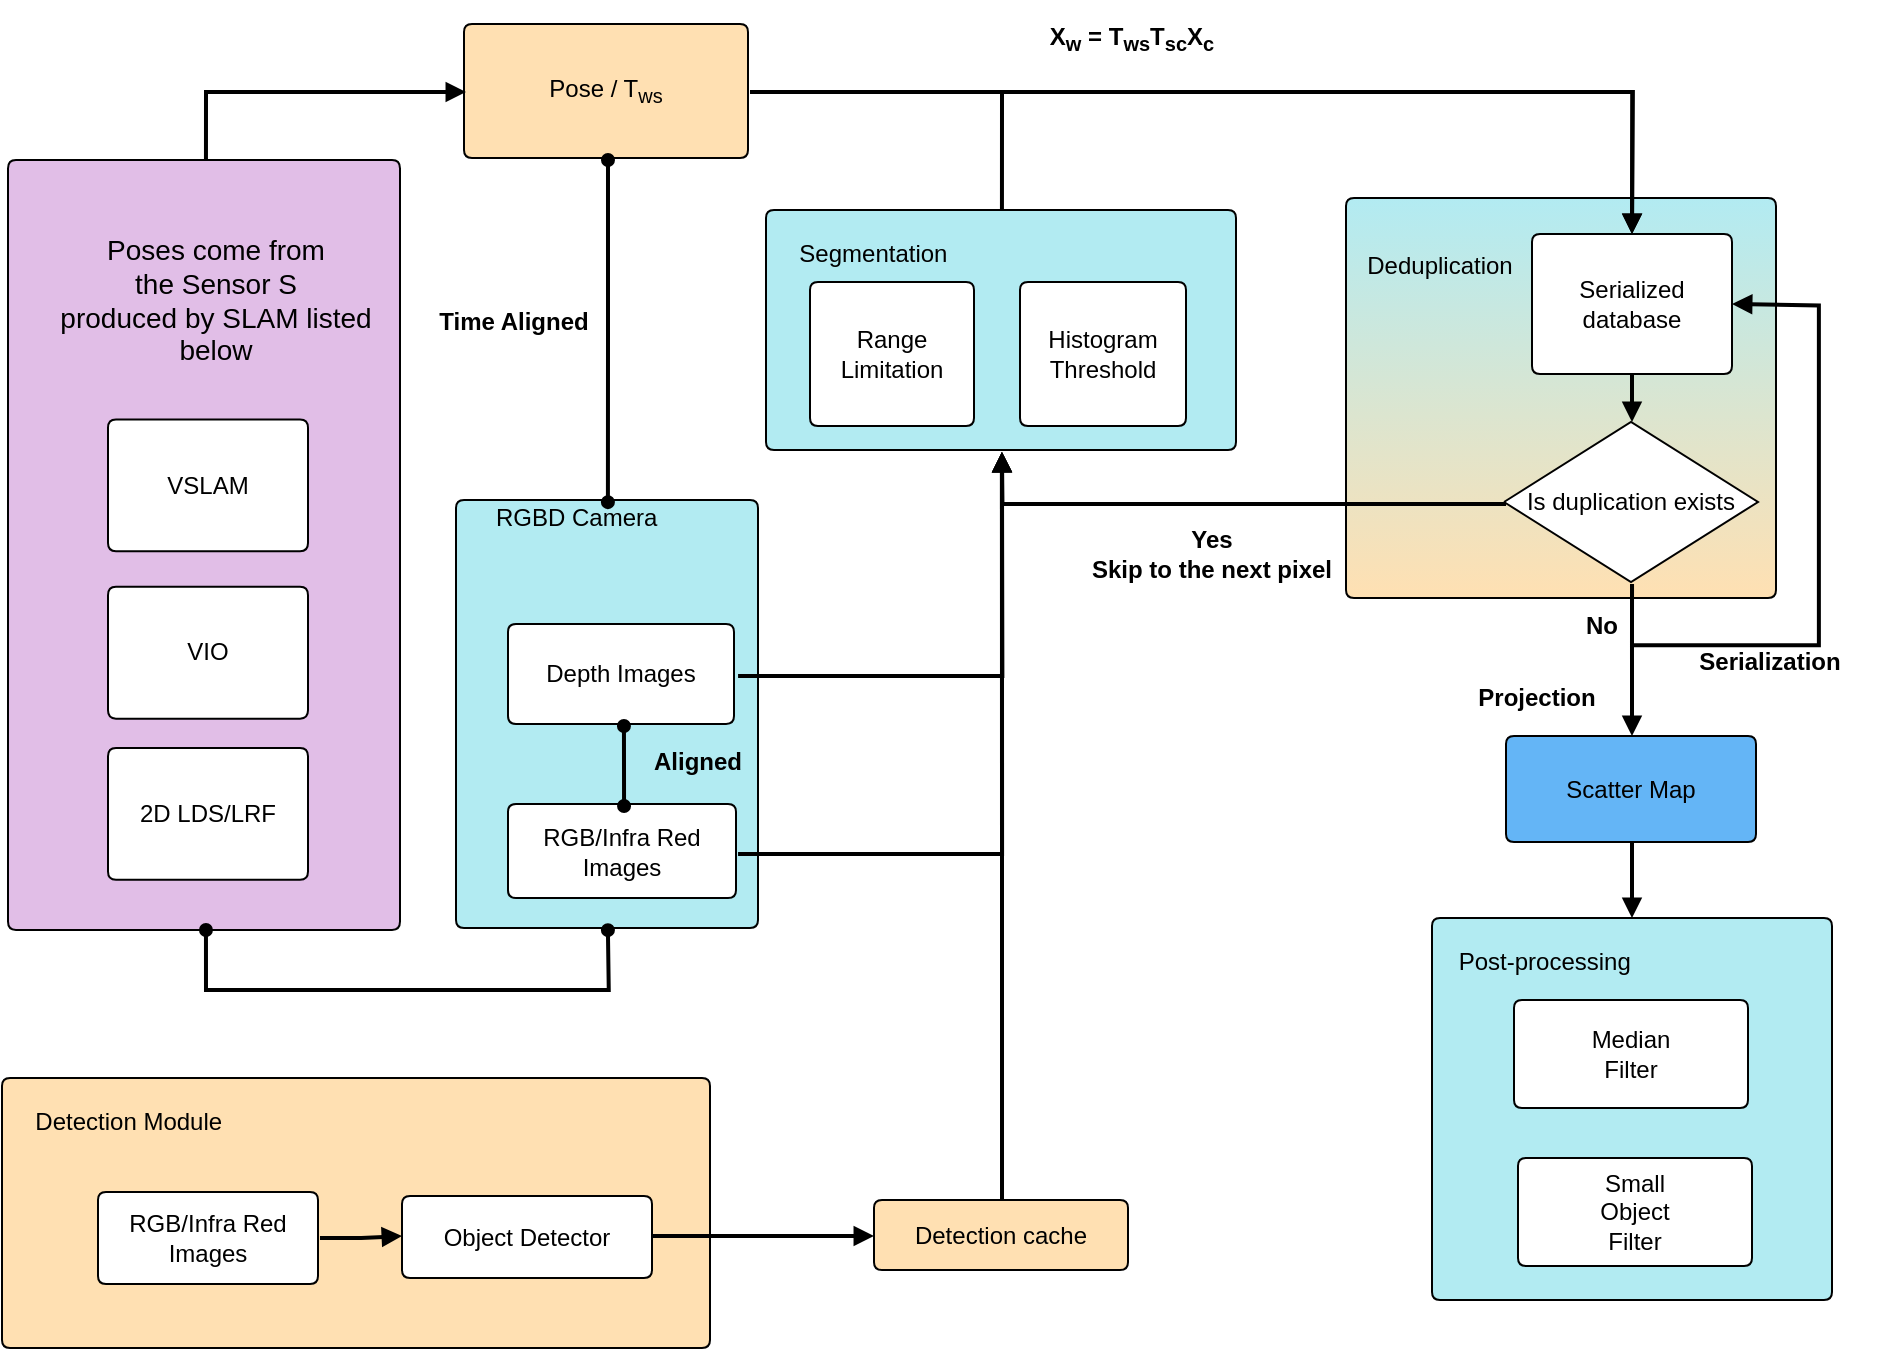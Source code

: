 <mxfile version="21.3.8" type="github">
  <diagram name="Page-1" id="MHnDPAXIs0dF89etuGN6">
    <mxGraphModel dx="1362" dy="736" grid="1" gridSize="10" guides="1" tooltips="1" connect="1" arrows="1" fold="1" page="1" pageScale="1" pageWidth="850" pageHeight="1100" math="0" shadow="0">
      <root>
        <mxCell id="0" />
        <mxCell id="1" parent="0" />
        <UserObject label="&lt;div style=&quot;font-size: 1px&quot;&gt;&lt;p style=&quot;text-align:left;margin-left:0;margin-right:0;margin-top:0px;margin-bottom:0px;text-indent:0;vertical-align:middle;direction:ltr;&quot;&gt;&lt;font style=&quot;font-size:12px;font-family:0;color:#000000;direction:ltr;letter-spacing:0px;line-height:120%;opacity:1&quot;&gt;&amp;nbsp;&lt;/font&gt;&lt;/p&gt;&lt;p style=&quot;text-align:left;margin-left:0;margin-right:0;margin-top:0px;margin-bottom:0px;text-indent:0;vertical-align:middle;direction:ltr;&quot;&gt;&lt;font style=&quot;font-size:12px;font-family:0;color:#000000;direction:ltr;letter-spacing:0px;line-height:120%;opacity:1&quot;&gt;&amp;nbsp; &amp;nbsp; &amp;nbsp;Detection Module&lt;br&gt;&lt;br&gt;&lt;/font&gt;&lt;font style=&quot;font-size:12px;font-family:0;color:#000000;direction:ltr;letter-spacing:0px;line-height:120%;opacity:1&quot;&gt;&lt;br&gt;&lt;br&gt;&lt;/font&gt;&lt;font style=&quot;font-size:12px;font-family:0;color:#000000;direction:ltr;letter-spacing:0px;line-height:120%;opacity:1&quot;&gt;&lt;br&gt;&lt;br&gt;&lt;/font&gt;&lt;font style=&quot;font-size:12px;font-family:0;color:#000000;direction:ltr;letter-spacing:0px;line-height:120%;opacity:1&quot;&gt;&lt;br&gt;&lt;br&gt;&lt;/font&gt;&lt;font style=&quot;font-size:12px;font-family:0;color:#000000;direction:ltr;letter-spacing:0px;line-height:120%;opacity:1&quot;&gt;&lt;br&gt;&lt;br&gt;&lt;/font&gt;&lt;font style=&quot;font-size:12px;font-family:0;color:#000000;direction:ltr;letter-spacing:0px;line-height:120%;opacity:1&quot;&gt;&lt;br&gt;&lt;/font&gt;&lt;/p&gt;&lt;/div&gt;" tags="Background" id="dMqCkbxQX9WPjUqtz7nc-57">
          <mxCell style="verticalAlign=middle;align=left;overflow=width;vsdxID=1;fillColor=#FFE0B2;gradientColor=none;shape=stencil(lVLRDoIwDPyavS5bZwSeEf+DhCGLyHCA4t/LLMIGBONbr73url2JiJsirSUB1rRGX+VTZW1BxIkAqKqQRrVDRERCRJxrIy9Gd1WGuE4t00Y3/bAv9NjHbAewFyKg0fGTOCP33qWZ5XKf7MMeEHLKxUgAlzC+VarK0Y1CGgaeNtsR5uyH9FSH7UF88Zk+mgkoO/wjPyW+BtxxFp62Hcy72mTvL34lv5h+NY8vvv/nQzAfS67KEm/NrS+Pa0jhYYrkDQ==);strokeColor=#000000;spacingTop=-3;spacingBottom=-3;spacingLeft=-3;spacingRight=-3;points=[];labelBackgroundColor=none;rounded=0;html=1;whiteSpace=wrap;" vertex="1" parent="1">
            <mxGeometry x="10" y="589" width="354" height="135" as="geometry" />
          </mxCell>
        </UserObject>
        <UserObject label="" tags="Background" id="dMqCkbxQX9WPjUqtz7nc-58">
          <mxCell style="vsdxID=2;fillColor=none;gradientColor=none;points=[];labelBackgroundColor=none;rounded=0;strokeColor=none;html=1;whiteSpace=wrap;" vertex="1" parent="1">
            <mxGeometry x="13" y="130" width="202" height="385" as="geometry" />
          </mxCell>
        </UserObject>
        <mxCell id="dMqCkbxQX9WPjUqtz7nc-59" value="&lt;div style=&quot;font-size: 1px&quot;&gt;&lt;p style=&quot;text-align:center;margin-left:0;margin-right:0;margin-top:0px;margin-bottom:0px;text-indent:0;vertical-align:middle;direction:ltr;&quot;&gt;&lt;font style=&quot;font-size:30px;font-family:0;color:#000000;direction:ltr;letter-spacing:0px;line-height:120%;opacity:1&quot;&gt;&lt;br/&gt;&lt;br/&gt;&lt;/font&gt;&lt;font style=&quot;font-size:30px;font-family:0;color:#000000;direction:ltr;letter-spacing:0px;line-height:120%;opacity:1&quot;&gt;&lt;br/&gt;&lt;br/&gt;&lt;/font&gt;&lt;font style=&quot;font-size:30px;font-family:0;color:#000000;direction:ltr;letter-spacing:0px;line-height:120%;opacity:1&quot;&gt;&lt;br/&gt;&lt;br/&gt;&lt;/font&gt;&lt;font style=&quot;font-size:30px;font-family:0;color:#000000;direction:ltr;letter-spacing:0px;line-height:120%;opacity:1&quot;&gt;&lt;br/&gt;&lt;br/&gt;&lt;/font&gt;&lt;font style=&quot;font-size:30px;font-family:0;color:#000000;direction:ltr;letter-spacing:0px;line-height:120%;opacity:1&quot;&gt;&lt;br/&gt;&lt;br/&gt;&lt;/font&gt;&lt;font style=&quot;font-size:30px;font-family:0;color:#000000;direction:ltr;letter-spacing:0px;line-height:120%;opacity:1&quot;&gt;&lt;br/&gt;&lt;br/&gt;&lt;/font&gt;&lt;font style=&quot;font-size:30px;font-family:0;color:#000000;direction:ltr;letter-spacing:0px;line-height:120%;opacity:1&quot;&gt;&lt;br/&gt;&lt;br/&gt;&lt;/font&gt;&lt;font style=&quot;font-size:30px;font-family:0;color:#000000;direction:ltr;letter-spacing:0px;line-height:120%;opacity:1&quot;&gt;&lt;br/&gt;&lt;br/&gt;&lt;/font&gt;&lt;font style=&quot;font-size:30px;font-family:0;color:#000000;direction:ltr;letter-spacing:0px;line-height:120%;opacity:1&quot;&gt;&lt;br/&gt;&lt;br/&gt;&lt;/font&gt;&lt;font style=&quot;font-size:30px;font-family:0;color:#000000;direction:ltr;letter-spacing:0px;line-height:120%;opacity:1&quot;&gt;...&lt;br/&gt;&lt;br/&gt;&lt;/font&gt;&lt;font style=&quot;font-size:30px;font-family:0;color:#000000;direction:ltr;letter-spacing:0px;line-height:120%;opacity:1&quot;&gt;&lt;br/&gt;&lt;/font&gt;&lt;/p&gt;&lt;/div&gt;" style="verticalAlign=middle;align=center;overflow=width;vsdxID=3;fillColor=#e1bee7;gradientColor=none;shape=stencil(lVLLEoMgDPwargyEg+Vs7X84I1amViw+av++0tgK6jDTWzbZsJsQItKuyltFgHW9NTf11EVfEXEmALqplNX9HBGREZGWxqqrNUNTIG5zx3TR3YzuhQn7mOsA9kLEKZOfxAW5jyEvHJeH5BBOgBAoEwsBfMLyVq0bT1cmVCaBNosIcxaXXutwPEgovtIXMycq+T/yv8TXgD/OxtOhA29Xh+z44nfym+l384Ti8T+fg/VYSl3XeGt+fXtccwoPU2Rv);strokeColor=#000000;spacingTop=-3;spacingBottom=-3;spacingLeft=-3;spacingRight=-3;points=[];labelBackgroundColor=none;rounded=0;html=1;whiteSpace=wrap;" vertex="1" parent="dMqCkbxQX9WPjUqtz7nc-58">
          <mxGeometry width="196" height="385" as="geometry" />
        </mxCell>
        <mxCell id="dMqCkbxQX9WPjUqtz7nc-60" value="&lt;div style=&quot;font-size: 1px&quot;&gt;&lt;p style=&quot;text-align:center;margin-left:0;margin-right:0;margin-top:0px;margin-bottom:0px;text-indent:0;vertical-align:middle;direction:ltr;&quot;&gt;&lt;font style=&quot;font-size:12px;font-family:0;color:#000000;direction:ltr;letter-spacing:0px;line-height:120%;opacity:1&quot;&gt;VSLAM&lt;/font&gt;&lt;/p&gt;&lt;/div&gt;" style="verticalAlign=middle;align=center;overflow=width;vsdxID=4;fillColor=#FFFFFF;gradientColor=none;shape=stencil(lVLRDoMgDPwaXgm0iQnPzv2HiTjJnDjUzf39ZLgJaEj21muv3LWUYD40ZS8JsGE0+iqfqhobgicCoLpGGjUuEcGCYF5rIy9GT13lcF9apo1u+mFfmF0fsx3AXg5lFPkncXbc+1RWlstDcghncBCpECsBfML6Vqs6T1dklPFAmyWEOUtLb3U4HiQU3+irGaSZ+Ef+l/ga8MeJPB068HZ1yE4vficfTb+bJxRP//kSbMdSq7Z1t+bX4+NaUu4wsXgD);strokeColor=#000000;spacingTop=-3;spacingBottom=-3;spacingLeft=-3;spacingRight=-3;points=[];labelBackgroundColor=none;rounded=0;html=1;whiteSpace=wrap;" vertex="1" parent="dMqCkbxQX9WPjUqtz7nc-58">
          <mxGeometry x="50" y="129.728" width="100" height="65.91" as="geometry" />
        </mxCell>
        <mxCell id="dMqCkbxQX9WPjUqtz7nc-61" value="&lt;div style=&quot;font-size: 1px&quot;&gt;&lt;p style=&quot;text-align:center;margin-left:0;margin-right:0;margin-top:0px;margin-bottom:0px;text-indent:0;vertical-align:middle;direction:ltr;&quot;&gt;&lt;font style=&quot;font-size:12px;font-family:0;color:#000000;direction:ltr;letter-spacing:0px;line-height:120%;opacity:1&quot;&gt;VIO&lt;/font&gt;&lt;/p&gt;&lt;/div&gt;" style="verticalAlign=middle;align=center;overflow=width;vsdxID=5;fillColor=#FFFFFF;gradientColor=none;shape=stencil(lVLRDoMgDPwaXgm0iQnPzv2HiTjJnDjUzf39ZLgJaEj21muv3LWUYD40ZS8JsGE0+iqfqhobgicCoLpGGjUuEcGCYF5rIy9GT13lcF9apo1u+mFfmF0fsx3AXg5lFPkncXbc+1RWlstDcghncBCpECsBfML6Vqs6T1dklPFAmyWEOUtLb3U4HiQU3+irGaSZ+Ef+l/ga8MeJPB068HZ1yE4vficfTb+bJxRP//kSbMdSq7Z1t+bX4+NaUu4wsXgD);strokeColor=#000000;spacingTop=-3;spacingBottom=-3;spacingLeft=-3;spacingRight=-3;points=[];labelBackgroundColor=none;rounded=0;html=1;whiteSpace=wrap;" vertex="1" parent="dMqCkbxQX9WPjUqtz7nc-58">
          <mxGeometry x="50" y="213.424" width="100" height="65.91" as="geometry" />
        </mxCell>
        <mxCell id="dMqCkbxQX9WPjUqtz7nc-62" value="&lt;div style=&quot;font-size: 1px&quot;&gt;&lt;p style=&quot;text-align:center;margin-left:0;margin-right:0;margin-top:0px;margin-bottom:0px;text-indent:0;vertical-align:middle;direction:ltr;&quot;&gt;&lt;font style=&quot;font-size:12px;font-family:0;color:#000000;direction:ltr;letter-spacing:0px;line-height:120%;opacity:1&quot;&gt;2D LDS/LRF&lt;/font&gt;&lt;/p&gt;&lt;/div&gt;" style="verticalAlign=middle;align=center;overflow=width;vsdxID=6;fillColor=#FFFFFF;gradientColor=none;shape=stencil(lVLRDoMgDPwaXgm0iQnPzv2HiTjJnDjUzf39ZLgJaEj21muv3LWUYD40ZS8JsGE0+iqfqhobgicCoLpGGjUuEcGCYF5rIy9GT13lcF9apo1u+mFfmF0fsx3AXg5lFPkncXbc+1RWlstDcghncBCpECsBfML6Vqs6T1dklPFAmyWEOUtLb3U4HiQU3+irGaSZ+Ef+l/ga8MeJPB068HZ1yE4vficfTb+bJxRP//kSbMdSq7Z1t+bX4+NaUu4wsXgD);strokeColor=#000000;spacingTop=-3;spacingBottom=-3;spacingLeft=-3;spacingRight=-3;points=[];labelBackgroundColor=none;rounded=0;html=1;whiteSpace=wrap;" vertex="1" parent="dMqCkbxQX9WPjUqtz7nc-58">
          <mxGeometry x="50" y="293.981" width="100" height="65.91" as="geometry" />
        </mxCell>
        <mxCell id="dMqCkbxQX9WPjUqtz7nc-63" value="&lt;div style=&quot;font-size: 1px&quot;&gt;&lt;p style=&quot;text-align:center;margin-left:0;margin-right:0;margin-top:0px;margin-bottom:0px;text-indent:0;vertical-align:middle;direction:ltr;&quot;&gt;&lt;font style=&quot;font-size:14px;font-family:0;color:#000000;direction:ltr;letter-spacing:0px;line-height:120%;opacity:1&quot;&gt;Poses come from&lt;br&gt;&lt;/font&gt;&lt;font style=&quot;font-size:14px;font-family:0;color:#000000;direction:ltr;letter-spacing:0px;line-height:120%;opacity:1&quot;&gt;the Sensor S&lt;br&gt;&lt;/font&gt;&lt;font style=&quot;font-size:14px;font-family:0;color:#000000;direction:ltr;letter-spacing:0px;line-height:120%;opacity:1&quot;&gt;produced by SLAM listed below&lt;/font&gt;&lt;/p&gt;&lt;/div&gt;" style="verticalAlign=middle;align=center;overflow=width;vsdxID=7;fillColor=none;gradientColor=none;shape=stencil(nZBLDoAgDAVP0z3SIyjeg0SURgWD+Lu9EGL8xBW7N828Ji1gOWs5KeBs9s72aqPGa8AKOCejlSMfEqAALFvrVOfsYprEk4xmTKNd44Y99VhscHY8qU7iQOYhFixbvfhXzlZfYgj3hQG+54dReh2KEw==);strokeColor=none;strokeWidth=0;spacingTop=-3;spacingBottom=-3;spacingLeft=-3;spacingRight=-3;points=[];labelBackgroundColor=none;rounded=0;html=1;whiteSpace=wrap;" vertex="1" parent="dMqCkbxQX9WPjUqtz7nc-58">
          <mxGeometry x="6" y="29.29" width="196" height="80.71" as="geometry" />
        </mxCell>
        <UserObject label="" tags="Background" id="dMqCkbxQX9WPjUqtz7nc-64">
          <mxCell style="vsdxID=8;fillColor=none;gradientColor=none;points=[];labelBackgroundColor=none;rounded=0;strokeColor=none;html=1;whiteSpace=wrap;" vertex="1" parent="1">
            <mxGeometry x="206" y="62" width="212" height="453" as="geometry" />
          </mxCell>
        </UserObject>
        <mxCell id="dMqCkbxQX9WPjUqtz7nc-65" value="&lt;div style=&quot;font-size: 1px&quot;&gt;&lt;p style=&quot;text-align:left;margin-left:0;margin-right:0;margin-top:0px;margin-bottom:0px;text-indent:0;vertical-align:middle;direction:ltr;&quot;&gt;&lt;br&gt;&lt;/p&gt;&lt;p style=&quot;text-align:left;margin-left:0;margin-right:0;margin-top:0px;margin-bottom:0px;text-indent:0;vertical-align:middle;direction:ltr;&quot;&gt;&lt;font style=&quot;font-size:12px;font-family:0;color:#000000;direction:ltr;letter-spacing:0px;line-height:120%;opacity:1&quot;&gt;&amp;nbsp; &amp;nbsp; &amp;nbsp; RGBD Camera&lt;br&gt;&lt;br&gt;&lt;/font&gt;&lt;font style=&quot;font-size:12px;font-family:0;color:#000000;direction:ltr;letter-spacing:0px;line-height:120%;opacity:1&quot;&gt;&lt;br&gt;&lt;br&gt;&lt;/font&gt;&lt;font style=&quot;font-size:12px;font-family:0;color:#000000;direction:ltr;letter-spacing:0px;line-height:120%;opacity:1&quot;&gt;&lt;br&gt;&lt;br&gt;&lt;/font&gt;&lt;font style=&quot;font-size:12px;font-family:0;color:#000000;direction:ltr;letter-spacing:0px;line-height:120%;opacity:1&quot;&gt;&lt;br&gt;&lt;br&gt;&lt;/font&gt;&lt;font style=&quot;font-size:12px;font-family:0;color:#000000;direction:ltr;letter-spacing:0px;line-height:120%;opacity:1&quot;&gt;&lt;br&gt;&lt;br&gt;&lt;/font&gt;&lt;font style=&quot;font-size:12px;font-family:0;color:#000000;direction:ltr;letter-spacing:0px;line-height:120%;opacity:1&quot;&gt;&lt;br&gt;&lt;br&gt;&lt;/font&gt;&lt;font style=&quot;font-size:12px;font-family:0;color:#000000;direction:ltr;letter-spacing:0px;line-height:120%;opacity:1&quot;&gt;&lt;br&gt;&lt;br&gt;&lt;/font&gt;&lt;font style=&quot;font-size:12px;font-family:0;color:#000000;direction:ltr;letter-spacing:0px;line-height:120%;opacity:1&quot;&gt;&lt;br&gt;&lt;br&gt;&lt;/font&gt;&lt;font style=&quot;font-size:12px;font-family:0;color:#000000;direction:ltr;letter-spacing:0px;line-height:120%;opacity:1&quot;&gt;&lt;br&gt;&lt;br&gt;&lt;/font&gt;&lt;font style=&quot;font-size:12px;font-family:0;color:#000000;direction:ltr;letter-spacing:0px;line-height:120%;opacity:1&quot;&gt;&lt;br&gt;&lt;br&gt;&lt;/font&gt;&lt;font style=&quot;font-size:12px;font-family:0;color:#000000;direction:ltr;letter-spacing:0px;line-height:120%;opacity:1&quot;&gt;&lt;br&gt;&lt;br&gt;&lt;/font&gt;&lt;font style=&quot;font-size:12px;font-family:0;color:#000000;direction:ltr;letter-spacing:0px;line-height:120%;opacity:1&quot;&gt;&lt;br&gt;&lt;/font&gt;&lt;/p&gt;&lt;/div&gt;" style="verticalAlign=middle;align=left;overflow=width;vsdxID=9;fillColor=#b2ebf2;gradientColor=none;shape=stencil(lVLRDoIwDPyavS5bJ4jPqP9BwpBFZDhA8e9lFmUDssS3XnvdXbsSkbZl1kgCrO2MvsqnyruSiCMBUHUpjerGiIgTEWmhjbwY3dc54iazTBvd9MO+MGAfsx3AXog4TeJP4ozce5/llst9sg8HQAg0jiYCuITprUrVju5hT0XkabOAMGdh6bkO24P44jN9MpNQvvtH/pf4GnDHWXjadODsapMdXvxKfjH9ah5fPPznYzAfS6GqCm/NrS+Pa0zhYYrTGw==);strokeColor=#000000;spacingTop=-3;spacingBottom=-3;spacingLeft=-3;spacingRight=-3;points=[];labelBackgroundColor=none;rounded=0;html=1;whiteSpace=wrap;" vertex="1" parent="dMqCkbxQX9WPjUqtz7nc-64">
          <mxGeometry x="31" y="238" width="151" height="214" as="geometry" />
        </mxCell>
        <mxCell id="dMqCkbxQX9WPjUqtz7nc-66" value="&lt;div style=&quot;font-size: 1px&quot;&gt;&lt;p style=&quot;text-align: center; margin: 0px; text-indent: 0px; direction: ltr;&quot;&gt;&lt;font style=&quot;font-size: 12px; color: rgb(0, 0, 0); direction: ltr; letter-spacing: 0px; line-height: 120%; opacity: 1;&quot;&gt;&lt;span style=&quot;vertical-align: middle;&quot;&gt;Pose / T&lt;/span&gt;&lt;sub&gt;ws&lt;/sub&gt;&lt;br&gt;&lt;/font&gt;&lt;/p&gt;&lt;/div&gt;" style="verticalAlign=middle;align=center;overflow=width;vsdxID=10;fillColor=#ffe0b2;gradientColor=none;shape=stencil(fVLbEoIgEP0aXhlYcspns/9wRkwmE0Ms+/uktQR1eNvLWc45yxKR9XXRSQKst0bf5EuVtibiTABUW0uj7BQRkRORVdrIq9FDW2LeFQ7port+uhdGnGNuAtgbs4SmybdwQexjKEqH5SE4TEfAFOiJzwDwAfNbjWo93vRIeRpwswgxZ3HqpQ/7RkLyBT6LOVAW872h/xd+Anw7K027Crxd7aLji9/Qr9xv/ITk8T+fguVYKtU0eGt+f31cUwkPU+Qf);strokeColor=#000000;spacingTop=-3;spacingBottom=-3;spacingLeft=-3;spacingRight=-3;points=[];labelBackgroundColor=none;rounded=0;html=1;whiteSpace=wrap;" vertex="1" parent="dMqCkbxQX9WPjUqtz7nc-64">
          <mxGeometry x="35" width="142" height="67" as="geometry" />
        </mxCell>
        <mxCell id="dMqCkbxQX9WPjUqtz7nc-67" value="&lt;div style=&quot;font-size: 1px&quot;&gt;&lt;p style=&quot;text-align:center;margin-left:0;margin-right:0;margin-top:0px;margin-bottom:0px;text-indent:0;vertical-align:middle;direction:ltr;&quot;&gt;&lt;font style=&quot;font-size:12px;font-family:0;color:#000000;direction:ltr;letter-spacing:0px;line-height:120%;opacity:1&quot;&gt;RGB/Infra Red&lt;br/&gt;Images&lt;br/&gt;&lt;/font&gt;&lt;/p&gt;&lt;/div&gt;" style="verticalAlign=middle;align=center;overflow=width;vsdxID=11;fillColor=#FFFFFF;gradientColor=none;shape=stencil(lVLRDoIwDPyavS7bikSeEf+DhCGLyHCA4t/LLMoGZIlvvfa6u3YlkHZV3koiWNcbfZVPVfQVgRMRQjWVNKqfIgIZgbTURl6MHpoCcZtbpo1u+mFfGLGP2Q7BXoiOFOJP4ozc+5AXlst9sg9HgRDogc8E4RLmt2rVOLpJTKPE02YBYc7C0ktd7A/iiy/02QyncfSP/C/xNeCOs/K068DZ1S47vPiN/Gr6zTy+ePjPp2A5llLVNd6aW18f15TCw4TsDQ==);strokeColor=#000000;spacingTop=-3;spacingBottom=-3;spacingLeft=-3;spacingRight=-3;points=[];labelBackgroundColor=none;rounded=0;html=1;whiteSpace=wrap;" vertex="1" parent="dMqCkbxQX9WPjUqtz7nc-64">
          <mxGeometry x="57" y="390" width="114" height="47" as="geometry" />
        </mxCell>
        <mxCell id="dMqCkbxQX9WPjUqtz7nc-68" value="&lt;div style=&quot;font-size: 1px&quot;&gt;&lt;p style=&quot;text-align:center;margin-left:0;margin-right:0;margin-top:0px;margin-bottom:0px;text-indent:0;vertical-align:middle;direction:ltr;&quot;&gt;&lt;font style=&quot;font-size:12px;font-family:0;color:#000000;direction:ltr;letter-spacing:0px;line-height:120%;opacity:1&quot;&gt;Depth Images&lt;br/&gt;&lt;/font&gt;&lt;/p&gt;&lt;/div&gt;" style="verticalAlign=middle;align=center;overflow=width;vsdxID=12;fillColor=#FFFFFF;gradientColor=none;shape=stencil(lVLLEoMgDPwargyGPvRs7X84I1amVixia/++0tgK6jDTWzbZsJsQwtOuyltBgHVGq6t4ysJUhJ8IgGwqoaUZI8IzwtNSaXHRqm8KxG1umTa6qYd9YcA+ZjuAvRAdaQKfxBm59z4vLDfyyT4cACGne5gI4BKmt2rZOLrJge5iT5sFhCMWlp7rsD2ILz7TJzNAWfyP/C/xNeCOs/C06cDZ1SY7vPiV/GL61Ty+ePjPx2A+llLWNd6aW18e15jCw+TZGw==);strokeColor=#000000;spacingTop=-3;spacingBottom=-3;spacingLeft=-3;spacingRight=-3;points=[];labelBackgroundColor=none;rounded=0;html=1;whiteSpace=wrap;" vertex="1" parent="dMqCkbxQX9WPjUqtz7nc-64">
          <mxGeometry x="57" y="300" width="113" height="50" as="geometry" />
        </mxCell>
        <mxCell id="dMqCkbxQX9WPjUqtz7nc-69" value="&lt;div style=&quot;font-size: 1px&quot;&gt;&lt;p style=&quot;text-align:center;margin-left:0;margin-right:0;margin-top:0px;margin-bottom:0px;text-indent:0;vertical-align:middle;direction:ltr;&quot;&gt;&lt;font style=&quot;font-size:12px;font-family:0;color:#000000;direction:ltr;letter-spacing:0px;line-height:120%;opacity:1&quot;&gt;&lt;b&gt;Aligned&lt;/b&gt;&lt;/font&gt;&lt;/p&gt;&lt;/div&gt;" style="verticalAlign=middle;align=center;overflow=width;vsdxID=13;fillColor=none;gradientColor=none;shape=stencil(nZBLDoAgDAVP0z3SIyjeg0SURgWD+Lu9EGL8xBW7N828Ji1gOWs5KeBs9s72aqPGa8AKOCejlSMfEqAALFvrVOfsYprEk4xmTKNd44Y99VhscHY8qU7iQOYhFixbvfhXzlZfYgj3hQG+54dReh2KEw==);strokeColor=none;strokeWidth=0;spacingTop=-3;spacingBottom=-3;spacingLeft=-3;spacingRight=-3;points=[];labelBackgroundColor=none;rounded=0;html=1;whiteSpace=wrap;" vertex="1" parent="dMqCkbxQX9WPjUqtz7nc-64">
          <mxGeometry x="92" y="349" width="120" height="40" as="geometry" />
        </mxCell>
        <mxCell id="dMqCkbxQX9WPjUqtz7nc-70" value="&lt;div style=&quot;font-size: 1px&quot;&gt;&lt;p style=&quot;text-align:center;margin-left:0;margin-right:0;margin-top:0px;margin-bottom:0px;text-indent:0;vertical-align:middle;direction:ltr;&quot;&gt;&lt;font style=&quot;font-size:12px;font-family:0;color:#000000;direction:ltr;letter-spacing:0px;line-height:120%;opacity:1&quot;&gt;&lt;b&gt;Time Aligned&lt;/b&gt;&lt;/font&gt;&lt;/p&gt;&lt;/div&gt;" style="verticalAlign=middle;align=center;overflow=width;vsdxID=14;fillColor=none;gradientColor=none;shape=stencil(nZBLDoAgDAVP0z3SIyjeg0SURgWD+Lu9EGL8xBW7N828Ji1gOWs5KeBs9s72aqPGa8AKOCejlSMfEqAALFvrVOfsYprEk4xmTKNd44Y99VhscHY8qU7iQOYhFixbvfhXzlZfYgj3hQG+54dReh2KEw==);strokeColor=none;strokeWidth=0;spacingTop=-3;spacingBottom=-3;spacingLeft=-3;spacingRight=-3;points=[];labelBackgroundColor=none;rounded=0;html=1;whiteSpace=wrap;" vertex="1" parent="dMqCkbxQX9WPjUqtz7nc-64">
          <mxGeometry y="129" width="120" height="40" as="geometry" />
        </mxCell>
        <UserObject label="" tags="Background" id="dMqCkbxQX9WPjUqtz7nc-71">
          <mxCell style="vsdxID=15;fillColor=none;gradientColor=none;points=[];labelBackgroundColor=none;rounded=0;strokeColor=none;html=1;whiteSpace=wrap;" vertex="1" parent="1">
            <mxGeometry x="702" y="384" width="223" height="316" as="geometry" />
          </mxCell>
        </UserObject>
        <mxCell id="dMqCkbxQX9WPjUqtz7nc-72" value="&lt;div style=&quot;font-size: 1px&quot;&gt;&lt;p style=&quot;text-align:center;margin-left:0;margin-right:0;margin-top:0px;margin-bottom:0px;text-indent:0;vertical-align:middle;direction:ltr;&quot;&gt;&lt;font style=&quot;font-size:12px;font-family:0;color:#000000;direction:ltr;letter-spacing:0px;line-height:120%;opacity:1&quot;&gt;Scatter Map&lt;br/&gt;&lt;/font&gt;&lt;/p&gt;&lt;/div&gt;" style="verticalAlign=middle;align=center;overflow=width;vsdxID=16;fillColor=#64b5f6;gradientColor=none;shape=stencil(lVLRDoIwDPyavS6jU8FnxP8gYcgiMhxD8e9lFmUDssS3XnvdXbsSnnZV3goCrDNaXcVTFqYi/EQAZFMJLc0YEZ4RnpZKi4tWfVMgbnPLtNFNPewLA/Yx2wHshSime/5JnJF77/PCciOf7MMBEHIaJRMBXML0Vi0bR/d4oAl42iwgHLGw9FyH7UF88Zk+mQG6i/+R/yW+BtxxFp42HTi72mSHF7+SX0y/mscXD//5GMzHUsq6xltz68vjGlN4mDx7Aw==);strokeColor=#000000;spacingTop=-3;spacingBottom=-3;spacingLeft=-3;spacingRight=-3;points=[];labelBackgroundColor=none;rounded=0;html=1;whiteSpace=wrap;" vertex="1" parent="dMqCkbxQX9WPjUqtz7nc-71">
          <mxGeometry x="60" y="34" width="125" height="53" as="geometry" />
        </mxCell>
        <mxCell id="dMqCkbxQX9WPjUqtz7nc-73" value="&lt;div style=&quot;font-size: 1px&quot;&gt;&lt;p style=&quot;text-align:left;margin-left:0;margin-right:0;margin-top:0px;margin-bottom:0px;text-indent:0;vertical-align:middle;direction:ltr;&quot;&gt;&lt;font style=&quot;font-size:12px;font-family:0;color:#000000;direction:ltr;letter-spacing:0px;line-height:120%;opacity:1&quot;&gt;&lt;br&gt;&lt;/font&gt;&lt;/p&gt;&lt;p style=&quot;text-align:left;margin-left:0;margin-right:0;margin-top:0px;margin-bottom:0px;text-indent:0;vertical-align:middle;direction:ltr;&quot;&gt;&lt;font style=&quot;font-size:12px;font-family:0;color:#000000;direction:ltr;letter-spacing:0px;line-height:120%;opacity:1&quot;&gt;&amp;nbsp; &amp;nbsp; Post-processing&lt;br&gt;&lt;/font&gt;&lt;font style=&quot;font-size:12px;font-family:0;color:#000000;direction:ltr;letter-spacing:0px;line-height:120%;opacity:1&quot;&gt;&lt;br&gt;&lt;br&gt;&lt;/font&gt;&lt;font style=&quot;font-size:12px;font-family:0;color:#000000;direction:ltr;letter-spacing:0px;line-height:120%;opacity:1&quot;&gt;&lt;br&gt;&lt;br&gt;&lt;/font&gt;&lt;font style=&quot;font-size:12px;font-family:0;color:#000000;direction:ltr;letter-spacing:0px;line-height:120%;opacity:1&quot;&gt;&lt;br&gt;&lt;br&gt;&lt;/font&gt;&lt;font style=&quot;font-size:12px;font-family:0;color:#000000;direction:ltr;letter-spacing:0px;line-height:120%;opacity:1&quot;&gt;&lt;br&gt;&lt;br&gt;&lt;/font&gt;&lt;font style=&quot;font-size:12px;font-family:0;color:#000000;direction:ltr;letter-spacing:0px;line-height:120%;opacity:1&quot;&gt;&lt;br&gt;&lt;br&gt;&lt;/font&gt;&lt;font style=&quot;font-size:12px;font-family:0;color:#000000;direction:ltr;letter-spacing:0px;line-height:120%;opacity:1&quot;&gt;&lt;br&gt;&lt;br&gt;&lt;/font&gt;&lt;font style=&quot;font-size:12px;font-family:0;color:#000000;direction:ltr;letter-spacing:0px;line-height:120%;opacity:1&quot;&gt;&lt;br&gt;&lt;br&gt;&lt;/font&gt;&lt;font style=&quot;font-size:12px;font-family:0;color:#000000;direction:ltr;letter-spacing:0px;line-height:120%;opacity:1&quot;&gt;&lt;br&gt;&lt;br&gt;&lt;/font&gt;&lt;font style=&quot;font-size:12px;font-family:0;color:#000000;direction:ltr;letter-spacing:0px;line-height:120%;opacity:1&quot;&gt;&lt;br&gt;&lt;br&gt;&lt;/font&gt;&lt;font style=&quot;font-size:12px;font-family:0;color:#000000;direction:ltr;letter-spacing:0px;line-height:120%;opacity:1&quot;&gt;&lt;br&gt;&lt;/font&gt;&lt;/p&gt;&lt;/div&gt;" style="verticalAlign=middle;align=left;overflow=width;vsdxID=17;fillColor=#b2ebf2;gradientColor=none;shape=stencil(lZLNDoMgDMefhqvBctg8O/ceJOAkc+AQnXv7yWAqaEh268e//bVQRMq+oR1HgHuj1Z2/BDMNIhcEIGTDtTCzhUiFSFkrzW9aDZI5v6NWaa2HGm2HydVhWwH47TzIcPENXJ32OVBmtXkoDt0JfLHPwjbrG7VCbqDFOaDiBDLHaeiah+MVQvIq95OcsiL/B78EfgMsu0QDHeIhgEfS9GPvwNHeu01CcvqfZ2M9kFq0rbuvbT4+qDnkjpFUHw==);strokeColor=#000000;spacingTop=-3;spacingBottom=-3;spacingLeft=-3;spacingRight=-3;points=[];labelBackgroundColor=none;rounded=0;html=1;whiteSpace=wrap;" vertex="1" parent="dMqCkbxQX9WPjUqtz7nc-71">
          <mxGeometry x="23" y="125" width="200" height="191" as="geometry" />
        </mxCell>
        <mxCell id="dMqCkbxQX9WPjUqtz7nc-74" value="&lt;div style=&quot;font-size: 1px&quot;&gt;&lt;p style=&quot;text-align:center;margin-left:0;margin-right:0;margin-top:0px;margin-bottom:0px;text-indent:0;vertical-align:middle;direction:ltr;&quot;&gt;&lt;font style=&quot;font-size:12px;font-family:0;color:#000000;direction:ltr;letter-spacing:0px;line-height:120%;opacity:1&quot;&gt;Median&lt;br/&gt;&lt;/font&gt;&lt;font style=&quot;font-size:12px;font-family:0;color:#000000;direction:ltr;letter-spacing:0px;line-height:120%;opacity:1&quot;&gt;Filter&lt;br/&gt;&lt;/font&gt;&lt;/p&gt;&lt;/div&gt;" style="verticalAlign=middle;align=center;overflow=width;vsdxID=18;fillColor=#FFFFFF;gradientColor=none;shape=stencil(jVLbDoMgDP0aXg22iYvPzv2HiTjJnDi8TP9+suoENWRvPe0p57SUYdKWWSMY8LbT6iHeMu9KhlcGIOtSaNnNEcOUYVIoLe5a9XVOuMkM00RPNZgXRurjpgP4ROgSYPxN3Ij76rPccEOX7MIRCOLazCewCctblawt3TgKotDR5h7hkPultzqcD+KKb/TFDKxm/pT/JVYD9jg7T6cOrF2dsv2LP8jvpj/M44r7/3wOtmMpZFXRrdn1/XHNKTpMTD8=);strokeColor=#000000;spacingTop=-3;spacingBottom=-3;spacingLeft=-3;spacingRight=-3;points=[];labelBackgroundColor=none;rounded=0;html=1;whiteSpace=wrap;" vertex="1" parent="dMqCkbxQX9WPjUqtz7nc-71">
          <mxGeometry x="64" y="166" width="117" height="54" as="geometry" />
        </mxCell>
        <mxCell id="dMqCkbxQX9WPjUqtz7nc-75" value="&lt;div style=&quot;font-size: 1px&quot;&gt;&lt;p style=&quot;text-align:center;margin-left:0;margin-right:0;margin-top:0px;margin-bottom:0px;text-indent:0;vertical-align:middle;direction:ltr;&quot;&gt;&lt;font style=&quot;font-size:12px;font-family:0;color:#000000;direction:ltr;letter-spacing:0px;line-height:120%;opacity:1&quot;&gt;Small&lt;br&gt;&lt;/font&gt;&lt;font style=&quot;font-size:12px;font-family:0;color:#000000;direction:ltr;letter-spacing:0px;line-height:120%;opacity:1&quot;&gt;Object&lt;br&gt;&lt;/font&gt;&lt;font style=&quot;font-size:12px;font-family:0;color:#000000;direction:ltr;letter-spacing:0px;line-height:120%;opacity:1&quot;&gt;Filter&lt;/font&gt;&lt;/p&gt;&lt;/div&gt;" style="verticalAlign=middle;align=center;overflow=width;vsdxID=19;fillColor=#FFFFFF;gradientColor=none;shape=stencil(jVLbDoMgDP0aXg22iYvPzv2HiTjJnDi8TP9+suoENWRvPe0p57SUYdKWWSMY8LbT6iHeMu9KhlcGIOtSaNnNEcOUYVIoLe5a9XVOuMkM00RPNZgXRurjpgP4ROgSYPxN3Ij76rPccEOX7MIRCOLazCewCctblawt3TgKotDR5h7hkPultzqcD+KKb/TFDKxm/pT/JVYD9jg7T6cOrF2dsv2LP8jvpj/M44r7/3wOtmMpZFXRrdn1/XHNKTpMTD8=);strokeColor=#000000;spacingTop=-3;spacingBottom=-3;spacingLeft=-3;spacingRight=-3;points=[];labelBackgroundColor=none;rounded=0;html=1;whiteSpace=wrap;" vertex="1" parent="dMqCkbxQX9WPjUqtz7nc-71">
          <mxGeometry x="66" y="245" width="117" height="54" as="geometry" />
        </mxCell>
        <mxCell id="dMqCkbxQX9WPjUqtz7nc-76" value="&lt;div style=&quot;font-size: 1px&quot;&gt;&lt;p style=&quot;text-align:center;margin-left:0;margin-right:0;margin-top:0px;margin-bottom:0px;text-indent:0;vertical-align:middle;direction:ltr;&quot;&gt;&lt;font style=&quot;font-size:12px;font-family:0;color:#000000;direction:ltr;letter-spacing:0px;line-height:120%;opacity:1&quot;&gt;&lt;b&gt;Projection&lt;/b&gt;&lt;/font&gt;&lt;font style=&quot;font-size:12px;font-family:0;color:#000000;direction:ltr;letter-spacing:0px;line-height:120%;opacity:1&quot;&gt;&lt;br/&gt;&lt;/font&gt;&lt;/p&gt;&lt;/div&gt;" style="verticalAlign=middle;align=center;overflow=width;vsdxID=20;fillColor=none;gradientColor=none;shape=stencil(nZBLDoAgDAVP0z3SIyjeg0SURgWD+Lu9EGL8xBW7N828Ji1gOWs5KeBs9s72aqPGa8AKOCejlSMfEqAALFvrVOfsYprEk4xmTKNd44Y99VhscHY8qU7iQOYhFixbvfhXzlZfYgj3hQG+54dReh2KEw==);strokeColor=none;strokeWidth=0;spacingTop=-3;spacingBottom=-3;spacingLeft=-3;spacingRight=-3;points=[];labelBackgroundColor=none;rounded=0;html=1;whiteSpace=wrap;" vertex="1" parent="dMqCkbxQX9WPjUqtz7nc-71">
          <mxGeometry width="151" height="30" as="geometry" />
        </mxCell>
        <UserObject label="&lt;div style=&quot;font-size: 1px&quot;&gt;&lt;p style=&quot;text-align: center; margin: 0px; text-indent: 0px; direction: ltr;&quot;&gt;&lt;font style=&quot;font-size: 12px; color: rgb(0, 0, 0); direction: ltr; letter-spacing: 0px; line-height: 120%; opacity: 1;&quot;&gt;&lt;b style=&quot;&quot;&gt;&lt;span style=&quot;vertical-align: middle;&quot;&gt;X&lt;/span&gt;&lt;sub&gt;w&lt;/sub&gt;&lt;span style=&quot;vertical-align: middle;&quot;&gt; = T&lt;/span&gt;&lt;sub&gt;ws&lt;/sub&gt;&lt;span style=&quot;vertical-align: middle;&quot;&gt;T&lt;/span&gt;&lt;sub&gt;sc&lt;/sub&gt;&lt;span style=&quot;vertical-align: middle;&quot;&gt;X&lt;/span&gt;&lt;sub&gt;c&lt;/sub&gt;&lt;/b&gt;&lt;/font&gt;&lt;/p&gt;&lt;/div&gt;" tags="Background" id="dMqCkbxQX9WPjUqtz7nc-78">
          <mxCell style="verticalAlign=middle;align=center;overflow=width;vsdxID=22;fillColor=none;gradientColor=none;shape=stencil(nZBLDoAgDAVP0z3SIyjeg0SURgWD+Lu9EGL8xBW7N828Ji1gOWs5KeBs9s72aqPGa8AKOCejlSMfEqAALFvrVOfsYprEk4xmTKNd44Y99VhscHY8qU7iQOYhFixbvfhXzlZfYgj3hQG+54dReh2KEw==);strokeColor=none;strokeWidth=0;spacingTop=-3;spacingBottom=-3;spacingLeft=-3;spacingRight=-3;points=[];labelBackgroundColor=none;rounded=0;html=1;whiteSpace=wrap;" vertex="1" parent="1">
            <mxGeometry x="515" y="50" width="120" height="40" as="geometry" />
          </mxCell>
        </UserObject>
        <UserObject label="&lt;div style=&quot;font-size: 1px&quot;&gt;&lt;p style=&quot;text-align:center;margin-left:0;margin-right:0;margin-top:0px;margin-bottom:0px;text-indent:0;vertical-align:middle;direction:ltr;&quot;&gt;&lt;font style=&quot;font-size:12px;font-family:0;color:#000000;direction:ltr;letter-spacing:0px;line-height:120%;opacity:1&quot;&gt;&lt;br/&gt;&lt;/font&gt;&lt;/p&gt;&lt;/div&gt;" tags="Background" id="dMqCkbxQX9WPjUqtz7nc-79">
          <mxCell style="verticalAlign=middle;align=center;overflow=width;vsdxID=23;fillColor=none;gradientColor=none;shape=stencil(nZBLDoAgDAVP0z3SIyjeg0SURgWD+Lu9EGL8xBW7N828Ji1gOWs5KeBs9s72aqPGa8AKOCejlSMfEqAALFvrVOfsYprEk4xmTKNd44Y99VhscHY8qU7iQOYhFixbvfhXzlZfYgj3hQG+54dReh2KEw==);strokeColor=none;strokeWidth=0;spacingTop=-3;spacingBottom=-3;spacingLeft=-3;spacingRight=-3;points=[];labelBackgroundColor=none;rounded=0;html=1;whiteSpace=wrap;" vertex="1" parent="1">
            <mxGeometry x="744" y="163" width="120" height="40" as="geometry" />
          </mxCell>
        </UserObject>
        <UserObject label="" tags="Background" id="dMqCkbxQX9WPjUqtz7nc-80">
          <mxCell style="vsdxID=24;fillColor=none;gradientColor=none;points=[];labelBackgroundColor=none;rounded=0;strokeColor=none;html=1;whiteSpace=wrap;" vertex="1" parent="1">
            <mxGeometry x="539" y="149" width="415" height="252" as="geometry" />
          </mxCell>
        </UserObject>
        <mxCell id="dMqCkbxQX9WPjUqtz7nc-81" style="vsdxID=25;fillColor=#b2ebf2;gradientColor=#ffe0b2;shape=stencil(lZLbDoMgDIafhlsDZVnctXPvYSIOMicOD3NvP1k9ADMuu+tf/vK1UMKTRma1IECb1uibeKq8lYSfCYCqpDCqHSPCU8KTQhtxNbqrctR1Zp02uuve3jBgHbUVQF+o4KMuaHx0WW6NzHf6cgCULIqPkwFcw3RXqSoHeoojdvDAdAfM6A/0cg4bU/jk1Tt38g94Scxod5Cgm238+kqb7v0n/8IHc/vD+OSdfx6DdTsKVZa4XO55uE1jCjeRp28=);strokeColor=#000000;spacingTop=-3;spacingBottom=-3;spacingLeft=-3;spacingRight=-3;points=[];labelBackgroundColor=none;rounded=0;html=1;whiteSpace=wrap;" vertex="1" parent="dMqCkbxQX9WPjUqtz7nc-80">
          <mxGeometry x="143" width="215" height="200" as="geometry" />
        </mxCell>
        <mxCell id="dMqCkbxQX9WPjUqtz7nc-82" value="&lt;div style=&quot;font-size: 1px&quot;&gt;&lt;p style=&quot;text-align:center;margin-left:0;margin-right:0;margin-top:0px;margin-bottom:0px;text-indent:0;vertical-align:middle;direction:ltr;&quot;&gt;&lt;font style=&quot;font-size:12px;font-family:0;color:#000000;direction:ltr;letter-spacing:0px;line-height:120%;opacity:1&quot;&gt;Is duplication exists&lt;br/&gt;&lt;/font&gt;&lt;/p&gt;&lt;/div&gt;" style="verticalAlign=middle;align=center;overflow=width;vsdxID=26;fillColor=#FFFFFF;gradientColor=none;shape=stencil(UzV2Ls5ILEhVNTIoLinKz04tz0wpyVA1dlE1MsrMy0gtyiwBslSNXVWNndPyi1LTi/JL81Ig/IJEkEoQKze/DGRCBUSfAUiHkUElhGcK4bpBVOZk5iGpNEVVikeloQHZpsK0YlWLz1QgA+HFtMycHEgIIcujBwlQCBKcxq4A);strokeColor=#000000;spacingTop=-3;spacingBottom=-3;spacingLeft=-3;spacingRight=-3;points=[];labelBackgroundColor=none;rounded=0;html=1;whiteSpace=wrap;" vertex="1" parent="dMqCkbxQX9WPjUqtz7nc-80">
          <mxGeometry x="222" y="112" width="127" height="80" as="geometry" />
        </mxCell>
        <mxCell id="dMqCkbxQX9WPjUqtz7nc-83" value="&lt;div style=&quot;font-size: 1px&quot;&gt;&lt;p style=&quot;text-align:center;margin-left:0;margin-right:0;margin-top:0px;margin-bottom:0px;text-indent:0;vertical-align:middle;direction:ltr;&quot;&gt;&lt;font style=&quot;font-size:12px;font-family:0;color:#000000;direction:ltr;letter-spacing:0px;line-height:120%;opacity:1&quot;&gt;Deduplication&lt;br/&gt;&lt;/font&gt;&lt;/p&gt;&lt;/div&gt;" style="verticalAlign=middle;align=center;overflow=width;vsdxID=27;fillColor=none;gradientColor=none;shape=stencil(nZBLDoAgDAVP0z3SIyjeg0SURgWD+Lu9EGL8xBW7N828Ji1gOWs5KeBs9s72aqPGa8AKOCejlSMfEqAALFvrVOfsYprEk4xmTKNd44Y99VhscHY8qU7iQOYhFixbvfhXzlZfYgj3hQG+54dReh2KEw==);strokeColor=none;strokeWidth=0;spacingTop=-3;spacingBottom=-3;spacingLeft=-3;spacingRight=-3;points=[];labelBackgroundColor=none;rounded=0;html=1;whiteSpace=wrap;" vertex="1" parent="dMqCkbxQX9WPjUqtz7nc-80">
          <mxGeometry x="130" y="14" width="120" height="40" as="geometry" />
        </mxCell>
        <mxCell id="dMqCkbxQX9WPjUqtz7nc-84" value="&lt;div style=&quot;font-size: 1px&quot;&gt;&lt;p style=&quot;text-align:center;margin-left:0;margin-right:0;margin-top:0px;margin-bottom:0px;text-indent:0;vertical-align:middle;direction:ltr;&quot;&gt;&lt;font style=&quot;font-size:12px;font-family:0;color:#000000;direction:ltr;letter-spacing:0px;line-height:120%;opacity:1&quot;&gt;Serialized database&lt;br/&gt;&lt;/font&gt;&lt;/p&gt;&lt;/div&gt;" style="verticalAlign=middle;align=center;overflow=width;vsdxID=28;fillColor=#FFFFFF;gradientColor=none;shape=stencil(lZLbDoIwDIafZrdkdKjhGvE9SBiyiAzHUHx7mUXGBlniXQ9/+7VbCcv6uug4AdprJW/8JUpdE3YmAKKtuRJ6sgjLCcsqqfhVyaEt0e8KozTWXT5NhxHrqKkA+kbvEJ3ib+CC2sdQlEYbu2LXHQHdZM7COjs3akS7gqZHh0oDyJiGoTYP+yu4ZCufJ0kiSP/BL4HfAMsu3kC7+MSBe9LwY2/A3t6bTVxy+J8nwx5IJZoG72ud9w9qCuExsvwD);strokeColor=#000000;spacingTop=-3;spacingBottom=-3;spacingLeft=-3;spacingRight=-3;points=[];labelBackgroundColor=none;rounded=0;html=1;whiteSpace=wrap;" vertex="1" parent="dMqCkbxQX9WPjUqtz7nc-80">
          <mxGeometry x="236" y="18" width="100" height="70" as="geometry" />
        </mxCell>
        <mxCell id="dMqCkbxQX9WPjUqtz7nc-85" value="&lt;div style=&quot;font-size: 1px&quot;&gt;&lt;p style=&quot;text-align:center;margin-left:0;margin-right:0;margin-top:0px;margin-bottom:0px;text-indent:0;vertical-align:middle;direction:ltr;&quot;&gt;&lt;font style=&quot;font-size:12px;font-family:0;color:#000000;direction:ltr;letter-spacing:0px;line-height:120%;opacity:1&quot;&gt;&lt;b&gt;No&lt;/b&gt;&lt;/font&gt;&lt;/p&gt;&lt;/div&gt;" style="verticalAlign=middle;align=center;overflow=width;vsdxID=29;fillColor=none;gradientColor=none;shape=stencil(nZBLDoAgDAVP0z3SIyjeg0SURgWD+Lu9EGL8xBW7N828Ji1gOWs5KeBs9s72aqPGa8AKOCejlSMfEqAALFvrVOfsYprEk4xmTKNd44Y99VhscHY8qU7iQOYhFixbvfhXzlZfYgj3hQG+54dReh2KEw==);strokeColor=none;strokeWidth=0;spacingTop=-3;spacingBottom=-3;spacingLeft=-3;spacingRight=-3;points=[];labelBackgroundColor=none;rounded=0;html=1;whiteSpace=wrap;" vertex="1" parent="dMqCkbxQX9WPjUqtz7nc-80">
          <mxGeometry x="211" y="194" width="120" height="40" as="geometry" />
        </mxCell>
        <mxCell id="dMqCkbxQX9WPjUqtz7nc-86" value="&lt;div style=&quot;font-size: 1px&quot;&gt;&lt;p style=&quot;text-align:center;margin-left:0;margin-right:0;margin-top:0px;margin-bottom:0px;text-indent:0;vertical-align:middle;direction:ltr;&quot;&gt;&lt;font style=&quot;font-size:12px;font-family:0;color:#000000;direction:ltr;letter-spacing:0px;line-height:120%;opacity:1&quot;&gt;&lt;b&gt;Yes&lt;br&gt;&lt;/b&gt;&lt;/font&gt;&lt;font style=&quot;font-size:12px;font-family:0;color:#000000;direction:ltr;letter-spacing:0px;line-height:120%;opacity:1&quot;&gt;&lt;b&gt;Skip to the next pixel&lt;/b&gt;&lt;/font&gt;&lt;/p&gt;&lt;/div&gt;" style="verticalAlign=middle;align=center;overflow=width;vsdxID=30;fillColor=none;gradientColor=none;shape=stencil(nZBLDoAgDAVP0z3SIyjeg0SURgWD+Lu9EGL8xBW7N828Ji1gOWs5KeBs9s72aqPGa8AKOCejlSMfEqAALFvrVOfsYprEk4xmTKNd44Y99VhscHY8qU7iQOYhFixbvfhXzlZfYgj3hQG+54dReh2KEw==);strokeColor=none;strokeWidth=0;spacingTop=-3;spacingBottom=-3;spacingLeft=-3;spacingRight=-3;points=[];labelBackgroundColor=none;rounded=0;html=1;whiteSpace=wrap;" vertex="1" parent="dMqCkbxQX9WPjUqtz7nc-80">
          <mxGeometry y="156" width="152" height="44" as="geometry" />
        </mxCell>
        <mxCell id="dMqCkbxQX9WPjUqtz7nc-87" value="&lt;div style=&quot;font-size: 1px&quot;&gt;&lt;p style=&quot;text-align:center;margin-left:0;margin-right:0;margin-top:0px;margin-bottom:0px;text-indent:0;vertical-align:middle;direction:ltr;&quot;&gt;&lt;font style=&quot;font-size:12px;font-family:0;color:#000000;direction:ltr;letter-spacing:0px;line-height:120%;opacity:1&quot;&gt;&lt;b&gt;Serialization&lt;/b&gt;&lt;/font&gt;&lt;/p&gt;&lt;/div&gt;" style="verticalAlign=middle;align=center;overflow=width;vsdxID=31;fillColor=none;gradientColor=none;shape=stencil(nZBLDoAgDAVP0z3SIyjeg0SURgWD+Lu9EGL8xBW7N828Ji1gOWs5KeBs9s72aqPGa8AKOCejlSMfEqAALFvrVOfsYprEk4xmTKNd44Y99VhscHY8qU7iQOYhFixbvfhXzlZfYgj3hQG+54dReh2KEw==);strokeColor=none;strokeWidth=0;spacingTop=-3;spacingBottom=-3;spacingLeft=-3;spacingRight=-3;points=[];labelBackgroundColor=none;rounded=0;html=1;whiteSpace=wrap;" vertex="1" parent="dMqCkbxQX9WPjUqtz7nc-80">
          <mxGeometry x="295" y="212" width="120" height="40" as="geometry" />
        </mxCell>
        <UserObject label="" tags="Background" id="dMqCkbxQX9WPjUqtz7nc-88">
          <mxCell style="vsdxID=32;fillColor=none;gradientColor=none;points=[];labelBackgroundColor=none;rounded=0;strokeColor=none;html=1;whiteSpace=wrap;" vertex="1" parent="1">
            <mxGeometry x="392" y="155" width="235" height="120" as="geometry" />
          </mxCell>
        </UserObject>
        <mxCell id="dMqCkbxQX9WPjUqtz7nc-89" value="&lt;div style=&quot;font-size: 1px&quot;&gt;&lt;p style=&quot;text-align:left;margin-left:0;margin-right:0;margin-top:0px;margin-bottom:0px;text-indent:0;vertical-align:middle;direction:ltr;&quot;&gt;&lt;font style=&quot;font-size:12px;font-family:0;color:#000000;direction:ltr;letter-spacing:0px;line-height:120%;opacity:1&quot;&gt;&lt;br&gt;&lt;/font&gt;&lt;/p&gt;&lt;p style=&quot;text-align:left;margin-left:0;margin-right:0;margin-top:0px;margin-bottom:0px;text-indent:0;vertical-align:middle;direction:ltr;&quot;&gt;&lt;font style=&quot;font-size:12px;font-family:0;color:#000000;direction:ltr;letter-spacing:0px;line-height:120%;opacity:1&quot;&gt;&amp;nbsp; &amp;nbsp; &amp;nbsp;Segmentation&lt;br&gt;&lt;/font&gt;&lt;font style=&quot;font-size:12px;font-family:0;color:#000000;direction:ltr;letter-spacing:0px;line-height:120%;opacity:1&quot;&gt;&lt;br&gt;&lt;br&gt;&lt;/font&gt;&lt;font style=&quot;font-size:12px;font-family:0;color:#000000;direction:ltr;letter-spacing:0px;line-height:120%;opacity:1&quot;&gt;&lt;br&gt;&lt;br&gt;&lt;/font&gt;&lt;font style=&quot;font-size:12px;font-family:0;color:#000000;direction:ltr;letter-spacing:0px;line-height:120%;opacity:1&quot;&gt;&lt;br&gt;&lt;br&gt;&lt;/font&gt;&lt;font style=&quot;font-size:12px;font-family:0;color:#000000;direction:ltr;letter-spacing:0px;line-height:120%;opacity:1&quot;&gt;&lt;br&gt;&lt;br&gt;&lt;/font&gt;&lt;font style=&quot;font-size:12px;font-family:0;color:#000000;direction:ltr;letter-spacing:0px;line-height:120%;opacity:1&quot;&gt;&lt;br&gt;&lt;/font&gt;&lt;/p&gt;&lt;/div&gt;" style="verticalAlign=middle;align=left;overflow=width;vsdxID=33;fillColor=#b2ebf2;gradientColor=none;shape=stencil(lVLLDoIwEPyaXpt2N0E5I/4HSYs0IsUCin8vtQgtEIy3fcx2ZrdDMGmKrJYEWNMafZVPJdqC4IkAqKqQRrVDRDAlmOTayIvRXSVcXmcWaaObftgXejfH7ASwl8uQIv8Uzg577zJhsTwEh2kPLuX0MPbB749PlaryaOMjxYCZ7dBy9oN46sP2GiH3DB+1RDSK/6GfCl8B3jYLSdsCpkNtgvePviJf7L7aJuTe/+8hmI2Sq7J0PvP7S2MNJWdKTN8=);strokeColor=#000000;spacingTop=-3;spacingBottom=-3;spacingLeft=-3;spacingRight=-3;points=[];labelBackgroundColor=none;rounded=0;html=1;whiteSpace=wrap;" vertex="1" parent="dMqCkbxQX9WPjUqtz7nc-88">
          <mxGeometry width="235" height="120" as="geometry" />
        </mxCell>
        <mxCell id="dMqCkbxQX9WPjUqtz7nc-90" value="&lt;div style=&quot;font-size: 1px&quot;&gt;&lt;p style=&quot;text-align:center;margin-left:0;margin-right:0;margin-top:0px;margin-bottom:0px;text-indent:0;vertical-align:middle;direction:ltr;&quot;&gt;&lt;font style=&quot;font-size:12px;font-family:0;color:#000000;direction:ltr;letter-spacing:0px;line-height:120%;opacity:1&quot;&gt;Range Limitation&lt;br/&gt;&lt;/font&gt;&lt;/p&gt;&lt;/div&gt;" style="verticalAlign=middle;align=center;overflow=width;vsdxID=34;fillColor=#FFFFFF;gradientColor=none;shape=stencil(fVLbEoIgEP0aXhlcZKpns/9wRkwmE0Ms+/uktQR1eNvLWc45yxKe9XXRSQKst0bf5EuVtib8TABUW0uj7BQRnhOeVdrIq9FDW2LeFQ7port+uhdGnGNuAtgbM0GF+BYuiH0MRemwSQgO0xEwTemRzwDwAfNbjWo93pOgySHgZhHihMWplz7sGwnJF/gsJqVpzPeG/l/4CfDtrDTtKvB2tYuOL35Dv3K/8ROSx/98CpZjqVTT4K35/fVxTSU8TJ5/AA==);strokeColor=#000000;spacingTop=-3;spacingBottom=-3;spacingLeft=-3;spacingRight=-3;points=[];labelBackgroundColor=none;rounded=0;html=1;whiteSpace=wrap;" vertex="1" parent="dMqCkbxQX9WPjUqtz7nc-88">
          <mxGeometry x="22" y="36" width="82" height="72" as="geometry" />
        </mxCell>
        <mxCell id="dMqCkbxQX9WPjUqtz7nc-91" value="&lt;div style=&quot;font-size: 1px&quot;&gt;&lt;p style=&quot;text-align:center;margin-left:0;margin-right:0;margin-top:0px;margin-bottom:0px;text-indent:0;vertical-align:middle;direction:ltr;&quot;&gt;&lt;font style=&quot;font-size:12px;font-family:0;color:#000000;direction:ltr;letter-spacing:0px;line-height:120%;opacity:1&quot;&gt;Histogram&lt;/font&gt;&lt;font style=&quot;font-size:12px;font-family:0;color:#000000;direction:ltr;letter-spacing:0px;line-height:120%;opacity:1&quot;&gt;&lt;br&gt;&lt;/font&gt;&lt;font style=&quot;font-size:12px;font-family:0;color:#000000;direction:ltr;letter-spacing:0px;line-height:120%;opacity:1&quot;&gt;Threshold&lt;br&gt;&lt;/font&gt;&lt;/p&gt;&lt;/div&gt;" style="verticalAlign=middle;align=center;overflow=width;vsdxID=35;fillColor=#FFFFFF;gradientColor=none;shape=stencil(fVLLDoMgEPwargQXSdqztf9hIlZSKxYftX9f6doCarjtY5aZWZbwrK+LThJg/WD0Xb5UOdSEXwiAamtp1LBEhOeEZ5U28mb02JaYd4VF2uihJ/vCjHPMTgB7YyaoEN/CFbHPsSgtNgnBYToDpik9rX3w++tTjWo92rOgEDCzCG3C4sSuD8c2Qm4HX7WkNI253tH/Cz8BnpuNpEMBblGH4PjSd+Qb7zs3IXf8v5fAHUqlmgbvzO9vD2sp4VHy/AM=);strokeColor=#000000;spacingTop=-3;spacingBottom=-3;spacingLeft=-3;spacingRight=-3;points=[];labelBackgroundColor=none;rounded=0;html=1;whiteSpace=wrap;" vertex="1" parent="dMqCkbxQX9WPjUqtz7nc-88">
          <mxGeometry x="127" y="36" width="83" height="72" as="geometry" />
        </mxCell>
        <UserObject label="&lt;div style=&quot;font-size: 1px&quot;&gt;&lt;p style=&quot;text-align:center;margin-left:0;margin-right:0;margin-top:0px;margin-bottom:0px;text-indent:0;vertical-align:middle;direction:ltr;&quot;&gt;&lt;font style=&quot;font-size:12px;font-family:0;color:#000000;direction:ltr;letter-spacing:0px;line-height:120%;opacity:1&quot;&gt;RGB/Infra Red Images&lt;br/&gt;&lt;/font&gt;&lt;/p&gt;&lt;/div&gt;" tags="Background" id="dMqCkbxQX9WPjUqtz7nc-92">
          <mxCell style="verticalAlign=middle;align=center;overflow=width;vsdxID=36;fillColor=#FFFFFF;gradientColor=none;shape=stencil(lZLdDoMgDIWfhlsCbeLmtXPvYSJOMicOf+befjLcBGZIdtdTTvlaKMGsr4tOEGD9oNVVPGQ51ARPBEC2tdByWCKCOcGsUlpctBrb0uquME4T3dRkbphtHTMVwJ5WHenhrc/Weh+L0li57/XlDFYiTfhqANew3tXI1sGmCcXUQ7MImLM4ejuH3Tl89uZee+EU/4F/Ex+8O0zQ0W4DzkvtuuPP/oMPZg/H8dnR/16CbU8q2TR2zdzzcK+WlN1JzF8=);strokeColor=#000000;spacingTop=-3;spacingBottom=-3;spacingLeft=-3;spacingRight=-3;points=[];labelBackgroundColor=none;rounded=0;html=1;whiteSpace=wrap;" vertex="1" parent="1">
            <mxGeometry x="58" y="646" width="110" height="46" as="geometry" />
          </mxCell>
        </UserObject>
        <UserObject label="&lt;div style=&quot;font-size: 1px&quot;&gt;&lt;p style=&quot;text-align:center;margin-left:0;margin-right:0;margin-top:0px;margin-bottom:0px;text-indent:0;vertical-align:middle;direction:ltr;&quot;&gt;&lt;font style=&quot;font-size:12px;font-family:0;color:#000000;direction:ltr;letter-spacing:0px;line-height:120%;opacity:1&quot;&gt;Object Detector&lt;/font&gt;&lt;/p&gt;&lt;/div&gt;" tags="Background" id="dMqCkbxQX9WPjUqtz7nc-93">
          <mxCell style="verticalAlign=middle;align=center;overflow=width;vsdxID=37;fillColor=#FFFFFF;gradientColor=none;shape=stencil(lVLbDoIwDP2avS6jMyjPiP9BwpBFZDhA8e9lFt1FssS3np7TnbYr4fnQlL0gwIZRq4t4yGpsCD8SANk1QstxiQgvCM9rpcVZq6mrEPelUZroqu7mhRnrmKkA9kSU0X36TpxQe5vKymgTX+zDGRByCisPLr8+1crOsc1SevCcWcQ2YXFjy8P2GL63la9qRmH3j/038WnAmSZoabMBu6hNcXzpP+bh7OE0vnf8v5fAHkot2xbvzOXDw1pSeJS8eAE=);strokeColor=#000000;spacingTop=-3;spacingBottom=-3;spacingLeft=-3;spacingRight=-3;points=[];labelBackgroundColor=none;rounded=0;html=1;whiteSpace=wrap;" vertex="1" parent="1">
            <mxGeometry x="210" y="648" width="125" height="41" as="geometry" />
          </mxCell>
        </UserObject>
        <UserObject label="&lt;div style=&quot;font-size: 1px&quot;&gt;&lt;p style=&quot;text-align:center;margin-left:0;margin-right:0;margin-top:0px;margin-bottom:0px;text-indent:0;vertical-align:middle;direction:ltr;&quot;&gt;&lt;font style=&quot;font-size:12px;font-family:0;color:#000000;direction:ltr;letter-spacing:0px;line-height:120%;opacity:1&quot;&gt;Detection cache&lt;br&gt;&lt;/font&gt;&lt;/p&gt;&lt;/div&gt;" tags="Background" id="dMqCkbxQX9WPjUqtz7nc-94">
          <mxCell style="verticalAlign=middle;align=center;overflow=width;vsdxID=38;fillColor=#FFE0B2;gradientColor=none;shape=stencil(lZLRDsIgDEW/hlcCJTP4POd/LBlzxDkmbjr/3mGnA1xIfOsttxxaSkR+a8peEWC3wZqzeuhqaIg4EADdNcrqYY6IKIjIa2PVyZqxq1D3pXO66GLu7oYJ65irAPZExTmFd+KI3utYVs7LQ3MoJ0ApKM8WA/iG5a5Wdx53v6MyC9gsAeYsjV7PYbuREL7aUUtJ5T/0b+LD97uJnrT5AG9Um+703H/wUfNxOyE7/eNzsK5KrdsWN80/j1drTuFaiuIF);strokeColor=#000000;spacingTop=-3;spacingBottom=-3;spacingLeft=-3;spacingRight=-3;points=[];labelBackgroundColor=none;rounded=0;html=1;whiteSpace=wrap;" vertex="1" parent="1">
            <mxGeometry x="446" y="650" width="127" height="35" as="geometry" />
          </mxCell>
        </UserObject>
        <UserObject label="" tags="Background" id="dMqCkbxQX9WPjUqtz7nc-95">
          <mxCell style="vsdxID=39;edgeStyle=none;startArrow=oval;endArrow=oval;startSize=5;endSize=5;strokeWidth=2;spacingTop=0;spacingBottom=0;spacingLeft=0;spacingRight=0;verticalAlign=middle;html=1;labelBackgroundColor=#ffffff;rounded=0;exitX=0.507;exitY=1.015;exitDx=0;exitDy=0;exitPerimeter=0;entryX=0.503;entryY=0.005;entryDx=0;entryDy=0;entryPerimeter=0;" edge="1" parent="1" source="dMqCkbxQX9WPjUqtz7nc-66" target="dMqCkbxQX9WPjUqtz7nc-65">
            <mxGeometry relative="1" as="geometry">
              <mxPoint x="-1" y="186" as="offset" />
              <Array as="points">
                <mxPoint x="313" y="215.57" />
                <mxPoint x="313.04" y="215.57" />
              </Array>
            </mxGeometry>
          </mxCell>
        </UserObject>
        <UserObject label="" tags="Background" id="dMqCkbxQX9WPjUqtz7nc-96">
          <mxCell style="vsdxID=40;edgeStyle=none;startArrow=none;endArrow=block;startSize=5;endSize=5;strokeWidth=2;spacingTop=0;spacingBottom=0;spacingLeft=0;spacingRight=0;verticalAlign=middle;html=1;labelBackgroundColor=#ffffff;rounded=0;exitX=1.007;exitY=0.507;exitDx=0;exitDy=0;exitPerimeter=0;entryX=0.5;entryY=0;entryDx=0;entryDy=0;entryPerimeter=0;" edge="1" parent="1" source="dMqCkbxQX9WPjUqtz7nc-66" target="dMqCkbxQX9WPjUqtz7nc-84">
            <mxGeometry relative="1" as="geometry">
              <mxPoint x="-256" y="173" as="offset" />
              <Array as="points">
                <mxPoint x="825.13" y="96" />
              </Array>
            </mxGeometry>
          </mxCell>
        </UserObject>
        <UserObject label="" tags="Background" id="dMqCkbxQX9WPjUqtz7nc-97">
          <mxCell style="vsdxID=41;edgeStyle=none;startArrow=oval;endArrow=oval;startSize=5;endSize=5;strokeWidth=2;spacingTop=0;spacingBottom=0;spacingLeft=0;spacingRight=0;verticalAlign=middle;html=1;labelBackgroundColor=#ffffff;rounded=0;exitX=0.513;exitY=1.02;exitDx=0;exitDy=0;exitPerimeter=0;entryX=0.509;entryY=0.021;entryDx=0;entryDy=0;entryPerimeter=0;" edge="1" parent="1" source="dMqCkbxQX9WPjUqtz7nc-68" target="dMqCkbxQX9WPjUqtz7nc-67">
            <mxGeometry relative="1" as="geometry">
              <mxPoint y="121" as="offset" />
              <Array as="points">
                <mxPoint x="321" y="432.81" />
                <mxPoint x="321" y="432.81" />
              </Array>
            </mxGeometry>
          </mxCell>
        </UserObject>
        <UserObject label="" tags="Background" id="dMqCkbxQX9WPjUqtz7nc-98">
          <mxCell style="vsdxID=42;edgeStyle=none;startArrow=none;endArrow=block;startSize=5;endSize=5;strokeWidth=2;spacingTop=0;spacingBottom=0;spacingLeft=0;spacingRight=0;verticalAlign=middle;html=1;labelBackgroundColor=#ffffff;rounded=0;exitX=0.504;exitY=1.012;exitDx=0;exitDy=0;exitPerimeter=0;entryX=1;entryY=0.5;entryDx=0;entryDy=0;entryPerimeter=0;" edge="1" parent="1" source="dMqCkbxQX9WPjUqtz7nc-82" target="dMqCkbxQX9WPjUqtz7nc-84">
            <mxGeometry relative="1" as="geometry">
              <mxPoint x="-94" y="-24" as="offset" />
              <Array as="points">
                <mxPoint x="825" y="372.64" />
                <mxPoint x="918.44" y="372.64" />
                <mxPoint x="918.44" y="202.72" />
              </Array>
            </mxGeometry>
          </mxCell>
        </UserObject>
        <UserObject label="" tags="Background" id="dMqCkbxQX9WPjUqtz7nc-99">
          <mxCell style="vsdxID=43;edgeStyle=none;startArrow=none;endArrow=block;startSize=5;endSize=5;strokeWidth=2;spacingTop=0;spacingBottom=0;spacingLeft=0;spacingRight=0;verticalAlign=middle;html=1;labelBackgroundColor=#ffffff;rounded=0;exitX=1.009;exitY=0.5;exitDx=0;exitDy=0;exitPerimeter=0;entryX=0;entryY=0.488;entryDx=0;entryDy=0;entryPerimeter=0;" edge="1" parent="1" source="dMqCkbxQX9WPjUqtz7nc-92" target="dMqCkbxQX9WPjUqtz7nc-93">
            <mxGeometry relative="1" as="geometry">
              <mxPoint x="-21" y="101" as="offset" />
              <Array as="points">
                <mxPoint x="189.61" y="669" />
                <mxPoint x="189.61" y="668.43" />
              </Array>
            </mxGeometry>
          </mxCell>
        </UserObject>
        <UserObject label="" tags="Background" id="dMqCkbxQX9WPjUqtz7nc-100">
          <mxCell style="vsdxID=44;edgeStyle=none;startArrow=none;endArrow=block;startSize=5;endSize=5;strokeWidth=2;spacingTop=0;spacingBottom=0;spacingLeft=0;spacingRight=0;verticalAlign=middle;html=1;labelBackgroundColor=#ffffff;rounded=0;exitX=1.009;exitY=0.532;exitDx=0;exitDy=0;exitPerimeter=0;entryX=0.502;entryY=1.008;entryDx=0;entryDy=0;entryPerimeter=0;" edge="1" parent="1" source="dMqCkbxQX9WPjUqtz7nc-67" target="dMqCkbxQX9WPjUqtz7nc-89">
            <mxGeometry relative="1" as="geometry">
              <mxPoint x="-133" y="-65" as="offset" />
              <Array as="points">
                <mxPoint x="510.04" y="477" />
              </Array>
            </mxGeometry>
          </mxCell>
        </UserObject>
        <UserObject label="&lt;div style=&quot;font-size: 1px&quot;&gt;&lt;p style=&quot;text-align:center;margin-left:0;margin-right:0;margin-top:0px;margin-bottom:0px;text-indent:0;vertical-align:middle;direction:ltr;&quot;&gt;&lt;font style=&quot;font-size:12px;font-family:0;color:#000000;direction:ltr;letter-spacing:0px;line-height:120%;opacity:1&quot;&gt;&lt;b&gt;Calibration / Tcs &lt;/b&gt;&lt;/font&gt;&lt;/p&gt;&lt;/div&gt;" tags="Background" id="dMqCkbxQX9WPjUqtz7nc-101">
          <mxCell style="vsdxID=45;edgeStyle=none;startArrow=oval;endArrow=oval;startSize=5;endSize=5;strokeWidth=2;spacingTop=0;spacingBottom=0;spacingLeft=0;spacingRight=0;verticalAlign=middle;html=1;labelBackgroundColor=#ffffff;rounded=0;align=center;overflow=width;exitX=0.505;exitY=1;exitDx=0;exitDy=0;exitPerimeter=0;entryX=0.503;entryY=1.005;entryDx=0;entryDy=0;entryPerimeter=0;" edge="1" parent="1" source="dMqCkbxQX9WPjUqtz7nc-59" target="dMqCkbxQX9WPjUqtz7nc-65">
            <mxGeometry relative="1" as="geometry">
              <mxPoint y="12" as="offset" />
              <Array as="points">
                <mxPoint x="112" y="545" />
                <mxPoint x="313.38" y="545" />
              </Array>
            </mxGeometry>
          </mxCell>
        </UserObject>
        <UserObject label="" tags="Background" id="dMqCkbxQX9WPjUqtz7nc-102">
          <mxCell style="vsdxID=46;edgeStyle=none;startArrow=none;endArrow=block;startSize=5;endSize=5;strokeWidth=2;spacingTop=0;spacingBottom=0;spacingLeft=0;spacingRight=0;verticalAlign=middle;html=1;labelBackgroundColor=#ffffff;rounded=0;exitX=0.504;exitY=0;exitDx=0;exitDy=0;exitPerimeter=0;entryX=0.502;entryY=1.008;entryDx=0;entryDy=0;entryPerimeter=0;" edge="1" parent="1" source="dMqCkbxQX9WPjUqtz7nc-94" target="dMqCkbxQX9WPjUqtz7nc-89">
            <mxGeometry relative="1" as="geometry">
              <mxPoint y="-87" as="offset" />
              <Array as="points">
                <mxPoint x="510" y="462.55" />
                <mxPoint x="510" y="462.55" />
              </Array>
            </mxGeometry>
          </mxCell>
        </UserObject>
        <UserObject label="" tags="Background" id="dMqCkbxQX9WPjUqtz7nc-103">
          <mxCell style="vsdxID=47;edgeStyle=none;startArrow=none;endArrow=block;startSize=5;endSize=5;strokeWidth=2;spacingTop=0;spacingBottom=0;spacingLeft=0;spacingRight=0;verticalAlign=middle;html=1;labelBackgroundColor=#ffffff;rounded=0;exitX=1.018;exitY=0.52;exitDx=0;exitDy=0;exitPerimeter=0;entryX=0.502;entryY=1.008;entryDx=0;entryDy=0;entryPerimeter=0;" edge="1" parent="1" source="dMqCkbxQX9WPjUqtz7nc-68" target="dMqCkbxQX9WPjUqtz7nc-89">
            <mxGeometry relative="1" as="geometry">
              <mxPoint x="-122" y="-11" as="offset" />
              <Array as="points">
                <mxPoint x="510.19" y="388" />
              </Array>
            </mxGeometry>
          </mxCell>
        </UserObject>
        <UserObject label="" tags="Background" id="dMqCkbxQX9WPjUqtz7nc-104">
          <mxCell style="vsdxID=48;edgeStyle=none;startArrow=none;endArrow=block;startSize=5;endSize=5;strokeWidth=2;spacingTop=0;spacingBottom=0;spacingLeft=0;spacingRight=0;verticalAlign=middle;html=1;labelBackgroundColor=#ffffff;rounded=0;exitX=0.502;exitY=0;exitDx=0;exitDy=0;exitPerimeter=0;entryX=0.5;entryY=0;entryDx=0;entryDy=0;entryPerimeter=0;" edge="1" parent="1" source="dMqCkbxQX9WPjUqtz7nc-89" target="dMqCkbxQX9WPjUqtz7nc-84">
            <mxGeometry relative="1" as="geometry">
              <mxPoint x="-164" y="173" as="offset" />
              <Array as="points">
                <mxPoint x="510" y="96" />
                <mxPoint x="825.42" y="96" />
              </Array>
            </mxGeometry>
          </mxCell>
        </UserObject>
        <UserObject label="" tags="Background" id="dMqCkbxQX9WPjUqtz7nc-105">
          <mxCell style="vsdxID=49;edgeStyle=none;startArrow=none;endArrow=block;startSize=5;endSize=5;strokeWidth=2;spacingTop=0;spacingBottom=0;spacingLeft=0;spacingRight=0;verticalAlign=middle;html=1;labelBackgroundColor=#ffffff;rounded=0;exitX=0.504;exitY=1.012;exitDx=0;exitDy=0;exitPerimeter=0;entryX=0.504;entryY=0;entryDx=0;entryDy=0;entryPerimeter=0;" edge="1" parent="1" source="dMqCkbxQX9WPjUqtz7nc-82" target="dMqCkbxQX9WPjUqtz7nc-72">
            <mxGeometry relative="1" as="geometry">
              <mxPoint y="139" as="offset" />
              <Array as="points">
                <mxPoint x="825" y="379.9" />
                <mxPoint x="824.76" y="379.9" />
              </Array>
            </mxGeometry>
          </mxCell>
        </UserObject>
        <UserObject label="" tags="Background" id="dMqCkbxQX9WPjUqtz7nc-106">
          <mxCell style="vsdxID=50;edgeStyle=none;startArrow=none;endArrow=block;startSize=5;endSize=5;strokeWidth=2;spacingTop=0;spacingBottom=0;spacingLeft=0;spacingRight=0;verticalAlign=middle;html=1;labelBackgroundColor=#ffffff;rounded=0;exitX=0.5;exitY=1;exitDx=0;exitDy=0;exitPerimeter=0;entryX=0.504;entryY=0;entryDx=0;entryDy=0;entryPerimeter=0;" edge="1" parent="1" source="dMqCkbxQX9WPjUqtz7nc-84" target="dMqCkbxQX9WPjUqtz7nc-82">
            <mxGeometry relative="1" as="geometry">
              <mxPoint x="-1" y="113" as="offset" />
              <Array as="points">
                <mxPoint x="825" y="248.99" />
                <mxPoint x="825.03" y="248.99" />
              </Array>
            </mxGeometry>
          </mxCell>
        </UserObject>
        <UserObject label="" tags="Background" id="dMqCkbxQX9WPjUqtz7nc-107">
          <mxCell style="vsdxID=51;edgeStyle=none;startArrow=none;endArrow=block;startSize=5;endSize=5;strokeWidth=2;spacingTop=0;spacingBottom=0;spacingLeft=0;spacingRight=0;verticalAlign=middle;html=1;labelBackgroundColor=#ffffff;rounded=0;exitX=0.504;exitY=1;exitDx=0;exitDy=0;exitPerimeter=0;entryX=0.5;entryY=0;entryDx=0;entryDy=0;entryPerimeter=0;" edge="1" parent="1" source="dMqCkbxQX9WPjUqtz7nc-72" target="dMqCkbxQX9WPjUqtz7nc-73">
            <mxGeometry relative="1" as="geometry">
              <mxPoint y="121" as="offset" />
              <Array as="points">
                <mxPoint x="825" y="490.23" />
                <mxPoint x="825" y="490.23" />
              </Array>
            </mxGeometry>
          </mxCell>
        </UserObject>
        <UserObject label="" tags="Background" id="dMqCkbxQX9WPjUqtz7nc-108">
          <mxCell style="vsdxID=52;edgeStyle=none;startArrow=none;endArrow=block;startSize=5;endSize=5;strokeWidth=2;spacingTop=0;spacingBottom=0;spacingLeft=0;spacingRight=0;verticalAlign=middle;html=1;labelBackgroundColor=#ffffff;rounded=0;exitX=0.505;exitY=0;exitDx=0;exitDy=0;exitPerimeter=0;entryX=0.007;entryY=0.507;entryDx=0;entryDy=0;entryPerimeter=0;" edge="1" parent="1" source="dMqCkbxQX9WPjUqtz7nc-59" target="dMqCkbxQX9WPjUqtz7nc-66">
            <mxGeometry relative="1" as="geometry">
              <mxPoint x="-40" y="101" as="offset" />
              <Array as="points">
                <mxPoint x="112" y="95.96" />
              </Array>
            </mxGeometry>
          </mxCell>
        </UserObject>
        <UserObject label="" tags="Background" id="dMqCkbxQX9WPjUqtz7nc-110">
          <mxCell style="vsdxID=54;edgeStyle=none;startArrow=none;endArrow=block;startSize=5;endSize=5;strokeWidth=2;spacingTop=0;spacingBottom=0;spacingLeft=0;spacingRight=0;verticalAlign=middle;html=1;labelBackgroundColor=#ffffff;rounded=0;exitX=1;exitY=0.488;exitDx=0;exitDy=0;exitPerimeter=0;entryX=0;entryY=0.514;entryDx=0;entryDy=0;entryPerimeter=0;" edge="1" parent="1" source="dMqCkbxQX9WPjUqtz7nc-93" target="dMqCkbxQX9WPjUqtz7nc-94">
            <mxGeometry relative="1" as="geometry">
              <mxPoint x="-56" y="102" as="offset" />
              <Array as="points">
                <mxPoint x="390.55" y="668" />
                <mxPoint x="390.55" y="668" />
              </Array>
            </mxGeometry>
          </mxCell>
        </UserObject>
        <UserObject label="" tags="Background" id="dMqCkbxQX9WPjUqtz7nc-111">
          <mxCell style="vsdxID=55;edgeStyle=none;startArrow=none;endArrow=block;startSize=5;endSize=5;strokeWidth=2;spacingTop=0;spacingBottom=0;spacingLeft=0;spacingRight=0;verticalAlign=middle;html=1;labelBackgroundColor=#ffffff;rounded=0;exitX=0.008;exitY=0.512;exitDx=0;exitDy=0;exitPerimeter=0;entryX=0.502;entryY=1.008;entryDx=0;entryDy=0;entryPerimeter=0;" edge="1" parent="1" source="dMqCkbxQX9WPjUqtz7nc-82" target="dMqCkbxQX9WPjUqtz7nc-89">
            <mxGeometry relative="1" as="geometry">
              <mxPoint x="139" y="75" as="offset" />
              <Array as="points">
                <mxPoint x="510.22" y="302" />
              </Array>
            </mxGeometry>
          </mxCell>
        </UserObject>
      </root>
    </mxGraphModel>
  </diagram>
</mxfile>
